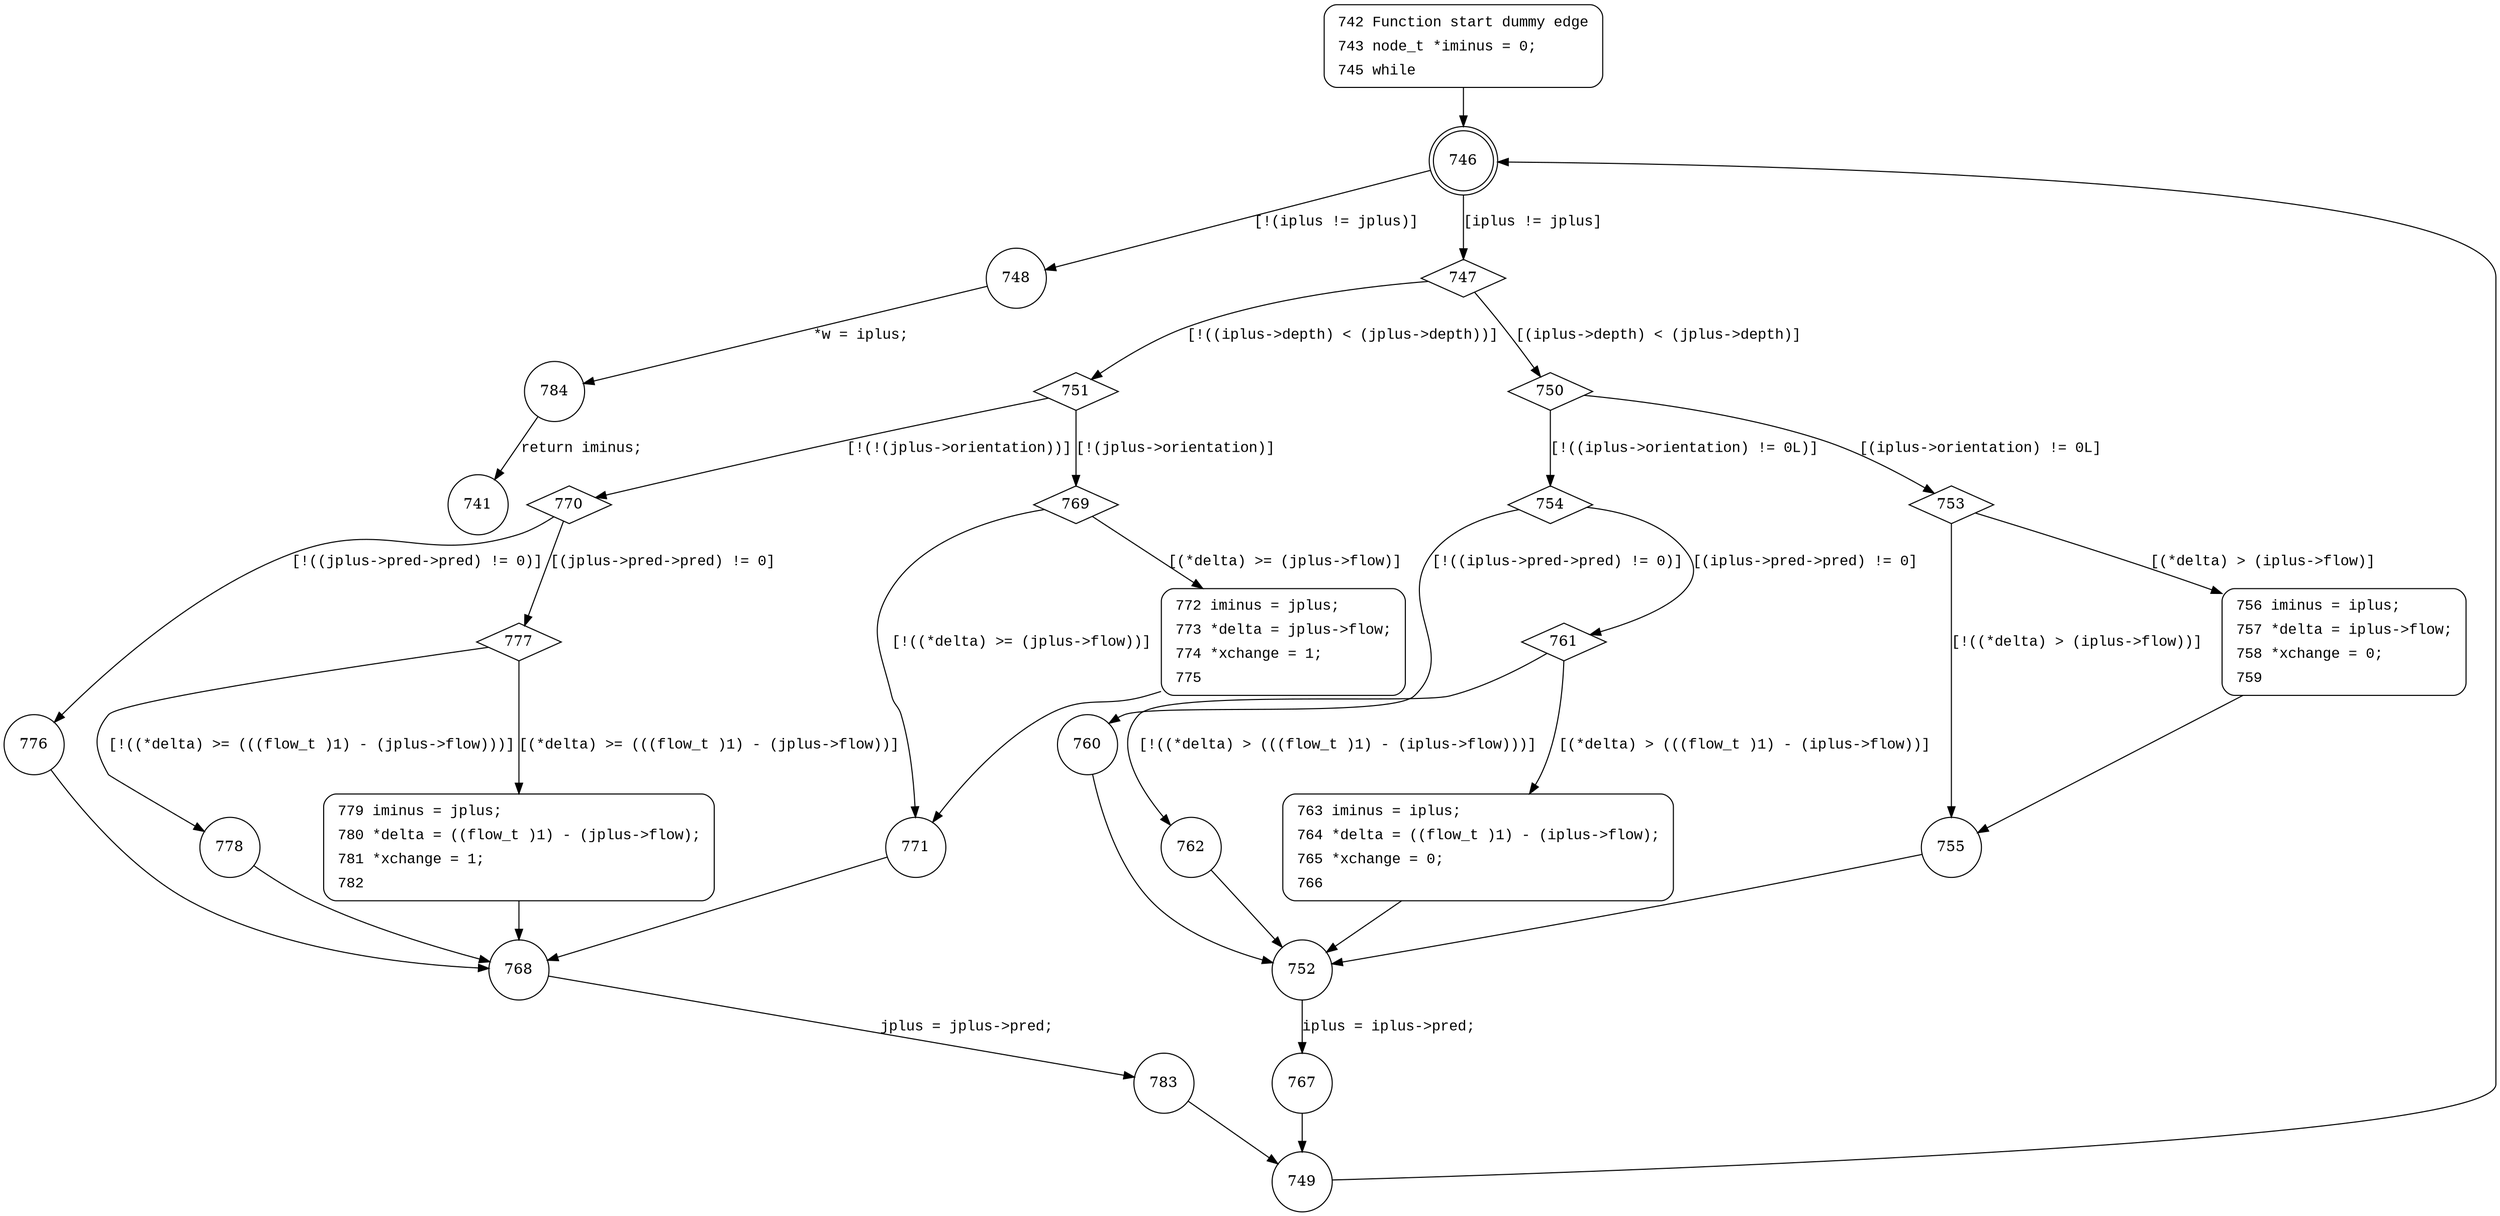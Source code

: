 digraph primal_iminus {
746 [shape="doublecircle"]
748 [shape="circle"]
747 [shape="diamond"]
751 [shape="diamond"]
750 [shape="diamond"]
754 [shape="diamond"]
753 [shape="diamond"]
755 [shape="circle"]
756 [shape="circle"]
752 [shape="circle"]
767 [shape="circle"]
749 [shape="circle"]
760 [shape="circle"]
761 [shape="diamond"]
762 [shape="circle"]
763 [shape="circle"]
770 [shape="diamond"]
769 [shape="diamond"]
771 [shape="circle"]
772 [shape="circle"]
768 [shape="circle"]
783 [shape="circle"]
776 [shape="circle"]
777 [shape="diamond"]
778 [shape="circle"]
779 [shape="circle"]
784 [shape="circle"]
741 [shape="circle"]
742 [style="filled,bold" penwidth="1" fillcolor="white" fontname="Courier New" shape="Mrecord" label=<<table border="0" cellborder="0" cellpadding="3" bgcolor="white"><tr><td align="right">742</td><td align="left">Function start dummy edge</td></tr><tr><td align="right">743</td><td align="left">node_t *iminus = 0;</td></tr><tr><td align="right">745</td><td align="left">while</td></tr></table>>]
742 -> 746[label=""]
756 [style="filled,bold" penwidth="1" fillcolor="white" fontname="Courier New" shape="Mrecord" label=<<table border="0" cellborder="0" cellpadding="3" bgcolor="white"><tr><td align="right">756</td><td align="left">iminus = iplus;</td></tr><tr><td align="right">757</td><td align="left">*delta = iplus-&gt;flow;</td></tr><tr><td align="right">758</td><td align="left">*xchange = 0;</td></tr><tr><td align="right">759</td><td align="left"></td></tr></table>>]
756 -> 755[label=""]
763 [style="filled,bold" penwidth="1" fillcolor="white" fontname="Courier New" shape="Mrecord" label=<<table border="0" cellborder="0" cellpadding="3" bgcolor="white"><tr><td align="right">763</td><td align="left">iminus = iplus;</td></tr><tr><td align="right">764</td><td align="left">*delta = ((flow_t )1) - (iplus-&gt;flow);</td></tr><tr><td align="right">765</td><td align="left">*xchange = 0;</td></tr><tr><td align="right">766</td><td align="left"></td></tr></table>>]
763 -> 752[label=""]
772 [style="filled,bold" penwidth="1" fillcolor="white" fontname="Courier New" shape="Mrecord" label=<<table border="0" cellborder="0" cellpadding="3" bgcolor="white"><tr><td align="right">772</td><td align="left">iminus = jplus;</td></tr><tr><td align="right">773</td><td align="left">*delta = jplus-&gt;flow;</td></tr><tr><td align="right">774</td><td align="left">*xchange = 1;</td></tr><tr><td align="right">775</td><td align="left"></td></tr></table>>]
772 -> 771[label=""]
779 [style="filled,bold" penwidth="1" fillcolor="white" fontname="Courier New" shape="Mrecord" label=<<table border="0" cellborder="0" cellpadding="3" bgcolor="white"><tr><td align="right">779</td><td align="left">iminus = jplus;</td></tr><tr><td align="right">780</td><td align="left">*delta = ((flow_t )1) - (jplus-&gt;flow);</td></tr><tr><td align="right">781</td><td align="left">*xchange = 1;</td></tr><tr><td align="right">782</td><td align="left"></td></tr></table>>]
779 -> 768[label=""]
746 -> 748 [label="[!(iplus != jplus)]" fontname="Courier New"]
746 -> 747 [label="[iplus != jplus]" fontname="Courier New"]
747 -> 751 [label="[!((iplus->depth) < (jplus->depth))]" fontname="Courier New"]
747 -> 750 [label="[(iplus->depth) < (jplus->depth)]" fontname="Courier New"]
750 -> 754 [label="[!((iplus->orientation) != 0L)]" fontname="Courier New"]
750 -> 753 [label="[(iplus->orientation) != 0L]" fontname="Courier New"]
753 -> 755 [label="[!((*delta) > (iplus->flow))]" fontname="Courier New"]
753 -> 756 [label="[(*delta) > (iplus->flow)]" fontname="Courier New"]
755 -> 752 [label="" fontname="Courier New"]
752 -> 767 [label="iplus = iplus->pred;" fontname="Courier New"]
749 -> 746 [label="" fontname="Courier New"]
754 -> 760 [label="[!((iplus->pred->pred) != 0)]" fontname="Courier New"]
754 -> 761 [label="[(iplus->pred->pred) != 0]" fontname="Courier New"]
761 -> 762 [label="[!((*delta) > (((flow_t )1) - (iplus->flow)))]" fontname="Courier New"]
761 -> 763 [label="[(*delta) > (((flow_t )1) - (iplus->flow))]" fontname="Courier New"]
762 -> 752 [label="" fontname="Courier New"]
751 -> 770 [label="[!(!(jplus->orientation))]" fontname="Courier New"]
751 -> 769 [label="[!(jplus->orientation)]" fontname="Courier New"]
769 -> 771 [label="[!((*delta) >= (jplus->flow))]" fontname="Courier New"]
769 -> 772 [label="[(*delta) >= (jplus->flow)]" fontname="Courier New"]
771 -> 768 [label="" fontname="Courier New"]
768 -> 783 [label="jplus = jplus->pred;" fontname="Courier New"]
770 -> 776 [label="[!((jplus->pred->pred) != 0)]" fontname="Courier New"]
770 -> 777 [label="[(jplus->pred->pred) != 0]" fontname="Courier New"]
777 -> 778 [label="[!((*delta) >= (((flow_t )1) - (jplus->flow)))]" fontname="Courier New"]
777 -> 779 [label="[(*delta) >= (((flow_t )1) - (jplus->flow))]" fontname="Courier New"]
778 -> 768 [label="" fontname="Courier New"]
748 -> 784 [label="*w = iplus;" fontname="Courier New"]
767 -> 749 [label="" fontname="Courier New"]
760 -> 752 [label="" fontname="Courier New"]
783 -> 749 [label="" fontname="Courier New"]
776 -> 768 [label="" fontname="Courier New"]
784 -> 741 [label="return iminus;" fontname="Courier New"]
}